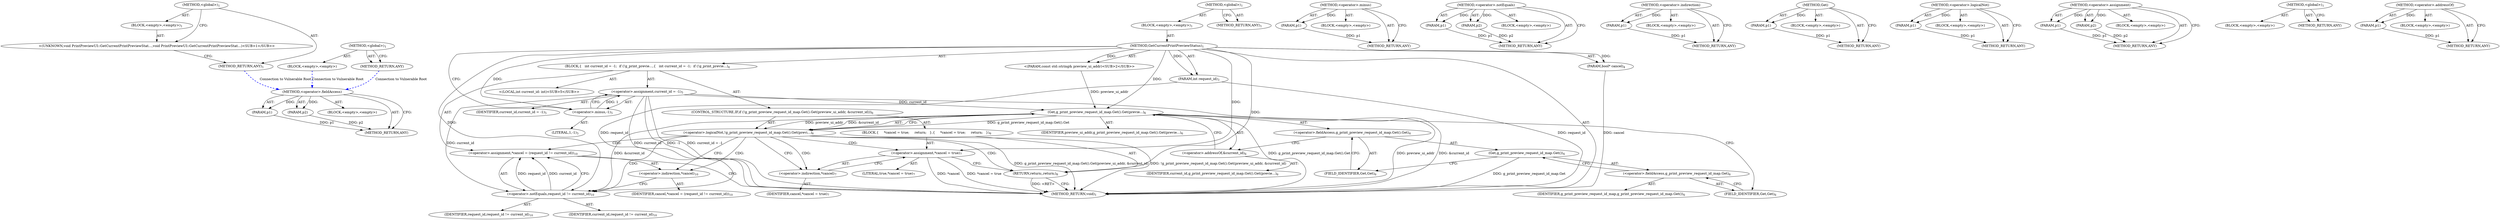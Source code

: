 digraph "&lt;global&gt;" {
vulnerable_82 [label=<(METHOD,&lt;operator&gt;.fieldAccess)>];
vulnerable_83 [label=<(PARAM,p1)>];
vulnerable_84 [label=<(PARAM,p2)>];
vulnerable_85 [label=<(BLOCK,&lt;empty&gt;,&lt;empty&gt;)>];
vulnerable_86 [label=<(METHOD_RETURN,ANY)>];
vulnerable_6 [label=<(METHOD,&lt;global&gt;)<SUB>1</SUB>>];
vulnerable_7 [label=<(BLOCK,&lt;empty&gt;,&lt;empty&gt;)<SUB>1</SUB>>];
vulnerable_8 [label=<(METHOD,GetCurrentPrintPreviewStatus)<SUB>1</SUB>>];
vulnerable_9 [label="<(PARAM,const std::string&amp; preview_ui_addr)<SUB>2</SUB>>"];
vulnerable_10 [label=<(PARAM,int request_id)<SUB>3</SUB>>];
vulnerable_11 [label=<(PARAM,bool* cancel)<SUB>4</SUB>>];
vulnerable_12 [label=<(BLOCK,{
   int current_id = -1;
  if (!g_print_previe...,{
   int current_id = -1;
  if (!g_print_previe...)<SUB>4</SUB>>];
vulnerable_13 [label="<(LOCAL,int current_id: int)<SUB>5</SUB>>"];
vulnerable_14 [label=<(&lt;operator&gt;.assignment,current_id = -1)<SUB>5</SUB>>];
vulnerable_15 [label=<(IDENTIFIER,current_id,current_id = -1)<SUB>5</SUB>>];
vulnerable_16 [label=<(&lt;operator&gt;.minus,-1)<SUB>5</SUB>>];
vulnerable_17 [label=<(LITERAL,1,-1)<SUB>5</SUB>>];
vulnerable_18 [label=<(CONTROL_STRUCTURE,IF,if (!g_print_preview_request_id_map.Get().Get(preview_ui_addr, &amp;current_id)))<SUB>6</SUB>>];
vulnerable_19 [label=<(&lt;operator&gt;.logicalNot,!g_print_preview_request_id_map.Get().Get(previ...)<SUB>6</SUB>>];
vulnerable_20 [label=<(Get,g_print_preview_request_id_map.Get().Get(previe...)<SUB>6</SUB>>];
vulnerable_21 [label=<(&lt;operator&gt;.fieldAccess,g_print_preview_request_id_map.Get().Get)<SUB>6</SUB>>];
vulnerable_22 [label=<(Get,g_print_preview_request_id_map.Get())<SUB>6</SUB>>];
vulnerable_23 [label=<(&lt;operator&gt;.fieldAccess,g_print_preview_request_id_map.Get)<SUB>6</SUB>>];
vulnerable_24 [label=<(IDENTIFIER,g_print_preview_request_id_map,g_print_preview_request_id_map.Get())<SUB>6</SUB>>];
vulnerable_25 [label=<(FIELD_IDENTIFIER,Get,Get)<SUB>6</SUB>>];
vulnerable_26 [label=<(FIELD_IDENTIFIER,Get,Get)<SUB>6</SUB>>];
vulnerable_27 [label=<(IDENTIFIER,preview_ui_addr,g_print_preview_request_id_map.Get().Get(previe...)<SUB>6</SUB>>];
vulnerable_28 [label=<(&lt;operator&gt;.addressOf,&amp;current_id)<SUB>6</SUB>>];
vulnerable_29 [label=<(IDENTIFIER,current_id,g_print_preview_request_id_map.Get().Get(previe...)<SUB>6</SUB>>];
vulnerable_30 [label=<(BLOCK,{
     *cancel = true;
     return;
   },{
     *cancel = true;
     return;
   })<SUB>6</SUB>>];
vulnerable_31 [label=<(&lt;operator&gt;.assignment,*cancel = true)<SUB>7</SUB>>];
vulnerable_32 [label=<(&lt;operator&gt;.indirection,*cancel)<SUB>7</SUB>>];
vulnerable_33 [label=<(IDENTIFIER,cancel,*cancel = true)<SUB>7</SUB>>];
vulnerable_34 [label=<(LITERAL,true,*cancel = true)<SUB>7</SUB>>];
vulnerable_35 [label=<(RETURN,return;,return;)<SUB>8</SUB>>];
vulnerable_36 [label=<(&lt;operator&gt;.assignment,*cancel = (request_id != current_id))<SUB>10</SUB>>];
vulnerable_37 [label=<(&lt;operator&gt;.indirection,*cancel)<SUB>10</SUB>>];
vulnerable_38 [label=<(IDENTIFIER,cancel,*cancel = (request_id != current_id))<SUB>10</SUB>>];
vulnerable_39 [label=<(&lt;operator&gt;.notEquals,request_id != current_id)<SUB>10</SUB>>];
vulnerable_40 [label=<(IDENTIFIER,request_id,request_id != current_id)<SUB>10</SUB>>];
vulnerable_41 [label=<(IDENTIFIER,current_id,request_id != current_id)<SUB>10</SUB>>];
vulnerable_42 [label=<(METHOD_RETURN,void)<SUB>1</SUB>>];
vulnerable_44 [label=<(METHOD_RETURN,ANY)<SUB>1</SUB>>];
vulnerable_70 [label=<(METHOD,&lt;operator&gt;.minus)>];
vulnerable_71 [label=<(PARAM,p1)>];
vulnerable_72 [label=<(BLOCK,&lt;empty&gt;,&lt;empty&gt;)>];
vulnerable_73 [label=<(METHOD_RETURN,ANY)>];
vulnerable_95 [label=<(METHOD,&lt;operator&gt;.notEquals)>];
vulnerable_96 [label=<(PARAM,p1)>];
vulnerable_97 [label=<(PARAM,p2)>];
vulnerable_98 [label=<(BLOCK,&lt;empty&gt;,&lt;empty&gt;)>];
vulnerable_99 [label=<(METHOD_RETURN,ANY)>];
vulnerable_91 [label=<(METHOD,&lt;operator&gt;.indirection)>];
vulnerable_92 [label=<(PARAM,p1)>];
vulnerable_93 [label=<(BLOCK,&lt;empty&gt;,&lt;empty&gt;)>];
vulnerable_94 [label=<(METHOD_RETURN,ANY)>];
vulnerable_78 [label=<(METHOD,Get)>];
vulnerable_79 [label=<(PARAM,p1)>];
vulnerable_80 [label=<(BLOCK,&lt;empty&gt;,&lt;empty&gt;)>];
vulnerable_81 [label=<(METHOD_RETURN,ANY)>];
vulnerable_74 [label=<(METHOD,&lt;operator&gt;.logicalNot)>];
vulnerable_75 [label=<(PARAM,p1)>];
vulnerable_76 [label=<(BLOCK,&lt;empty&gt;,&lt;empty&gt;)>];
vulnerable_77 [label=<(METHOD_RETURN,ANY)>];
vulnerable_65 [label=<(METHOD,&lt;operator&gt;.assignment)>];
vulnerable_66 [label=<(PARAM,p1)>];
vulnerable_67 [label=<(PARAM,p2)>];
vulnerable_68 [label=<(BLOCK,&lt;empty&gt;,&lt;empty&gt;)>];
vulnerable_69 [label=<(METHOD_RETURN,ANY)>];
vulnerable_59 [label=<(METHOD,&lt;global&gt;)<SUB>1</SUB>>];
vulnerable_60 [label=<(BLOCK,&lt;empty&gt;,&lt;empty&gt;)>];
vulnerable_61 [label=<(METHOD_RETURN,ANY)>];
vulnerable_87 [label=<(METHOD,&lt;operator&gt;.addressOf)>];
vulnerable_88 [label=<(PARAM,p1)>];
vulnerable_89 [label=<(BLOCK,&lt;empty&gt;,&lt;empty&gt;)>];
vulnerable_90 [label=<(METHOD_RETURN,ANY)>];
fixed_6 [label=<(METHOD,&lt;global&gt;)<SUB>1</SUB>>];
fixed_7 [label=<(BLOCK,&lt;empty&gt;,&lt;empty&gt;)<SUB>1</SUB>>];
fixed_8 [label="<(UNKNOWN,void PrintPreviewUI::GetCurrentPrintPreviewStat...,void PrintPreviewUI::GetCurrentPrintPreviewStat...)<SUB>1</SUB>>"];
fixed_9 [label=<(METHOD_RETURN,ANY)<SUB>1</SUB>>];
fixed_14 [label=<(METHOD,&lt;global&gt;)<SUB>1</SUB>>];
fixed_15 [label=<(BLOCK,&lt;empty&gt;,&lt;empty&gt;)>];
fixed_16 [label=<(METHOD_RETURN,ANY)>];
vulnerable_82 -> vulnerable_83  [key=0, label="AST: "];
vulnerable_82 -> vulnerable_83  [key=1, label="DDG: "];
vulnerable_82 -> vulnerable_85  [key=0, label="AST: "];
vulnerable_82 -> vulnerable_84  [key=0, label="AST: "];
vulnerable_82 -> vulnerable_84  [key=1, label="DDG: "];
vulnerable_82 -> vulnerable_86  [key=0, label="AST: "];
vulnerable_82 -> vulnerable_86  [key=1, label="CFG: "];
vulnerable_83 -> vulnerable_86  [key=0, label="DDG: p1"];
vulnerable_84 -> vulnerable_86  [key=0, label="DDG: p2"];
vulnerable_6 -> vulnerable_7  [key=0, label="AST: "];
vulnerable_6 -> vulnerable_44  [key=0, label="AST: "];
vulnerable_6 -> vulnerable_44  [key=1, label="CFG: "];
vulnerable_7 -> vulnerable_8  [key=0, label="AST: "];
vulnerable_8 -> vulnerable_9  [key=0, label="AST: "];
vulnerable_8 -> vulnerable_9  [key=1, label="DDG: "];
vulnerable_8 -> vulnerable_10  [key=0, label="AST: "];
vulnerable_8 -> vulnerable_10  [key=1, label="DDG: "];
vulnerable_8 -> vulnerable_11  [key=0, label="AST: "];
vulnerable_8 -> vulnerable_11  [key=1, label="DDG: "];
vulnerable_8 -> vulnerable_12  [key=0, label="AST: "];
vulnerable_8 -> vulnerable_42  [key=0, label="AST: "];
vulnerable_8 -> vulnerable_16  [key=0, label="CFG: "];
vulnerable_8 -> vulnerable_16  [key=1, label="DDG: "];
vulnerable_8 -> vulnerable_31  [key=0, label="DDG: "];
vulnerable_8 -> vulnerable_35  [key=0, label="DDG: "];
vulnerable_8 -> vulnerable_39  [key=0, label="DDG: "];
vulnerable_8 -> vulnerable_20  [key=0, label="DDG: "];
vulnerable_9 -> vulnerable_20  [key=0, label="DDG: preview_ui_addr"];
vulnerable_10 -> vulnerable_42  [key=0, label="DDG: request_id"];
vulnerable_10 -> vulnerable_39  [key=0, label="DDG: request_id"];
vulnerable_11 -> vulnerable_42  [key=0, label="DDG: cancel"];
vulnerable_12 -> vulnerable_13  [key=0, label="AST: "];
vulnerable_12 -> vulnerable_14  [key=0, label="AST: "];
vulnerable_12 -> vulnerable_18  [key=0, label="AST: "];
vulnerable_12 -> vulnerable_36  [key=0, label="AST: "];
vulnerable_14 -> vulnerable_15  [key=0, label="AST: "];
vulnerable_14 -> vulnerable_16  [key=0, label="AST: "];
vulnerable_14 -> vulnerable_25  [key=0, label="CFG: "];
vulnerable_14 -> vulnerable_42  [key=0, label="DDG: current_id"];
vulnerable_14 -> vulnerable_42  [key=1, label="DDG: -1"];
vulnerable_14 -> vulnerable_42  [key=2, label="DDG: current_id = -1"];
vulnerable_14 -> vulnerable_39  [key=0, label="DDG: current_id"];
vulnerable_14 -> vulnerable_20  [key=0, label="DDG: current_id"];
vulnerable_16 -> vulnerable_17  [key=0, label="AST: "];
vulnerable_16 -> vulnerable_14  [key=0, label="CFG: "];
vulnerable_16 -> vulnerable_14  [key=1, label="DDG: 1"];
vulnerable_18 -> vulnerable_19  [key=0, label="AST: "];
vulnerable_18 -> vulnerable_30  [key=0, label="AST: "];
vulnerable_19 -> vulnerable_20  [key=0, label="AST: "];
vulnerable_19 -> vulnerable_32  [key=0, label="CFG: "];
vulnerable_19 -> vulnerable_32  [key=1, label="CDG: "];
vulnerable_19 -> vulnerable_37  [key=0, label="CFG: "];
vulnerable_19 -> vulnerable_37  [key=1, label="CDG: "];
vulnerable_19 -> vulnerable_42  [key=0, label="DDG: g_print_preview_request_id_map.Get().Get(preview_ui_addr, &amp;current_id)"];
vulnerable_19 -> vulnerable_42  [key=1, label="DDG: !g_print_preview_request_id_map.Get().Get(preview_ui_addr, &amp;current_id)"];
vulnerable_19 -> vulnerable_36  [key=0, label="CDG: "];
vulnerable_19 -> vulnerable_35  [key=0, label="CDG: "];
vulnerable_19 -> vulnerable_39  [key=0, label="CDG: "];
vulnerable_19 -> vulnerable_31  [key=0, label="CDG: "];
vulnerable_20 -> vulnerable_21  [key=0, label="AST: "];
vulnerable_20 -> vulnerable_27  [key=0, label="AST: "];
vulnerable_20 -> vulnerable_28  [key=0, label="AST: "];
vulnerable_20 -> vulnerable_19  [key=0, label="CFG: "];
vulnerable_20 -> vulnerable_19  [key=1, label="DDG: g_print_preview_request_id_map.Get().Get"];
vulnerable_20 -> vulnerable_19  [key=2, label="DDG: preview_ui_addr"];
vulnerable_20 -> vulnerable_19  [key=3, label="DDG: &amp;current_id"];
vulnerable_20 -> vulnerable_42  [key=0, label="DDG: g_print_preview_request_id_map.Get().Get"];
vulnerable_20 -> vulnerable_42  [key=1, label="DDG: preview_ui_addr"];
vulnerable_20 -> vulnerable_42  [key=2, label="DDG: &amp;current_id"];
vulnerable_20 -> vulnerable_39  [key=0, label="DDG: &amp;current_id"];
vulnerable_21 -> vulnerable_22  [key=0, label="AST: "];
vulnerable_21 -> vulnerable_26  [key=0, label="AST: "];
vulnerable_21 -> vulnerable_28  [key=0, label="CFG: "];
vulnerable_22 -> vulnerable_23  [key=0, label="AST: "];
vulnerable_22 -> vulnerable_26  [key=0, label="CFG: "];
vulnerable_22 -> vulnerable_42  [key=0, label="DDG: g_print_preview_request_id_map.Get"];
vulnerable_23 -> vulnerable_24  [key=0, label="AST: "];
vulnerable_23 -> vulnerable_25  [key=0, label="AST: "];
vulnerable_23 -> vulnerable_22  [key=0, label="CFG: "];
vulnerable_25 -> vulnerable_23  [key=0, label="CFG: "];
vulnerable_26 -> vulnerable_21  [key=0, label="CFG: "];
vulnerable_28 -> vulnerable_29  [key=0, label="AST: "];
vulnerable_28 -> vulnerable_20  [key=0, label="CFG: "];
vulnerable_30 -> vulnerable_31  [key=0, label="AST: "];
vulnerable_30 -> vulnerable_35  [key=0, label="AST: "];
vulnerable_31 -> vulnerable_32  [key=0, label="AST: "];
vulnerable_31 -> vulnerable_34  [key=0, label="AST: "];
vulnerable_31 -> vulnerable_35  [key=0, label="CFG: "];
vulnerable_31 -> vulnerable_42  [key=0, label="DDG: *cancel"];
vulnerable_31 -> vulnerable_42  [key=1, label="DDG: *cancel = true"];
vulnerable_32 -> vulnerable_33  [key=0, label="AST: "];
vulnerable_32 -> vulnerable_31  [key=0, label="CFG: "];
vulnerable_35 -> vulnerable_42  [key=0, label="CFG: "];
vulnerable_35 -> vulnerable_42  [key=1, label="DDG: &lt;RET&gt;"];
vulnerable_36 -> vulnerable_37  [key=0, label="AST: "];
vulnerable_36 -> vulnerable_39  [key=0, label="AST: "];
vulnerable_36 -> vulnerable_42  [key=0, label="CFG: "];
vulnerable_37 -> vulnerable_38  [key=0, label="AST: "];
vulnerable_37 -> vulnerable_39  [key=0, label="CFG: "];
vulnerable_39 -> vulnerable_40  [key=0, label="AST: "];
vulnerable_39 -> vulnerable_41  [key=0, label="AST: "];
vulnerable_39 -> vulnerable_36  [key=0, label="CFG: "];
vulnerable_39 -> vulnerable_36  [key=1, label="DDG: request_id"];
vulnerable_39 -> vulnerable_36  [key=2, label="DDG: current_id"];
vulnerable_70 -> vulnerable_71  [key=0, label="AST: "];
vulnerable_70 -> vulnerable_71  [key=1, label="DDG: "];
vulnerable_70 -> vulnerable_72  [key=0, label="AST: "];
vulnerable_70 -> vulnerable_73  [key=0, label="AST: "];
vulnerable_70 -> vulnerable_73  [key=1, label="CFG: "];
vulnerable_71 -> vulnerable_73  [key=0, label="DDG: p1"];
vulnerable_95 -> vulnerable_96  [key=0, label="AST: "];
vulnerable_95 -> vulnerable_96  [key=1, label="DDG: "];
vulnerable_95 -> vulnerable_98  [key=0, label="AST: "];
vulnerable_95 -> vulnerable_97  [key=0, label="AST: "];
vulnerable_95 -> vulnerable_97  [key=1, label="DDG: "];
vulnerable_95 -> vulnerable_99  [key=0, label="AST: "];
vulnerable_95 -> vulnerable_99  [key=1, label="CFG: "];
vulnerable_96 -> vulnerable_99  [key=0, label="DDG: p1"];
vulnerable_97 -> vulnerable_99  [key=0, label="DDG: p2"];
vulnerable_91 -> vulnerable_92  [key=0, label="AST: "];
vulnerable_91 -> vulnerable_92  [key=1, label="DDG: "];
vulnerable_91 -> vulnerable_93  [key=0, label="AST: "];
vulnerable_91 -> vulnerable_94  [key=0, label="AST: "];
vulnerable_91 -> vulnerable_94  [key=1, label="CFG: "];
vulnerable_92 -> vulnerable_94  [key=0, label="DDG: p1"];
vulnerable_78 -> vulnerable_79  [key=0, label="AST: "];
vulnerable_78 -> vulnerable_79  [key=1, label="DDG: "];
vulnerable_78 -> vulnerable_80  [key=0, label="AST: "];
vulnerable_78 -> vulnerable_81  [key=0, label="AST: "];
vulnerable_78 -> vulnerable_81  [key=1, label="CFG: "];
vulnerable_79 -> vulnerable_81  [key=0, label="DDG: p1"];
vulnerable_74 -> vulnerable_75  [key=0, label="AST: "];
vulnerable_74 -> vulnerable_75  [key=1, label="DDG: "];
vulnerable_74 -> vulnerable_76  [key=0, label="AST: "];
vulnerable_74 -> vulnerable_77  [key=0, label="AST: "];
vulnerable_74 -> vulnerable_77  [key=1, label="CFG: "];
vulnerable_75 -> vulnerable_77  [key=0, label="DDG: p1"];
vulnerable_65 -> vulnerable_66  [key=0, label="AST: "];
vulnerable_65 -> vulnerable_66  [key=1, label="DDG: "];
vulnerable_65 -> vulnerable_68  [key=0, label="AST: "];
vulnerable_65 -> vulnerable_67  [key=0, label="AST: "];
vulnerable_65 -> vulnerable_67  [key=1, label="DDG: "];
vulnerable_65 -> vulnerable_69  [key=0, label="AST: "];
vulnerable_65 -> vulnerable_69  [key=1, label="CFG: "];
vulnerable_66 -> vulnerable_69  [key=0, label="DDG: p1"];
vulnerable_67 -> vulnerable_69  [key=0, label="DDG: p2"];
vulnerable_59 -> vulnerable_60  [key=0, label="AST: "];
vulnerable_59 -> vulnerable_61  [key=0, label="AST: "];
vulnerable_59 -> vulnerable_61  [key=1, label="CFG: "];
vulnerable_87 -> vulnerable_88  [key=0, label="AST: "];
vulnerable_87 -> vulnerable_88  [key=1, label="DDG: "];
vulnerable_87 -> vulnerable_89  [key=0, label="AST: "];
vulnerable_87 -> vulnerable_90  [key=0, label="AST: "];
vulnerable_87 -> vulnerable_90  [key=1, label="CFG: "];
vulnerable_88 -> vulnerable_90  [key=0, label="DDG: p1"];
fixed_6 -> fixed_7  [key=0, label="AST: "];
fixed_6 -> fixed_9  [key=0, label="AST: "];
fixed_6 -> fixed_8  [key=0, label="CFG: "];
fixed_7 -> fixed_8  [key=0, label="AST: "];
fixed_8 -> fixed_9  [key=0, label="CFG: "];
fixed_9 -> vulnerable_82  [color=blue, key=0, label="Connection to Vulnerable Root", penwidth="2.0", style=dashed];
fixed_14 -> fixed_15  [key=0, label="AST: "];
fixed_14 -> fixed_16  [key=0, label="AST: "];
fixed_14 -> fixed_16  [key=1, label="CFG: "];
fixed_15 -> vulnerable_82  [color=blue, key=0, label="Connection to Vulnerable Root", penwidth="2.0", style=dashed];
fixed_16 -> vulnerable_82  [color=blue, key=0, label="Connection to Vulnerable Root", penwidth="2.0", style=dashed];
}
